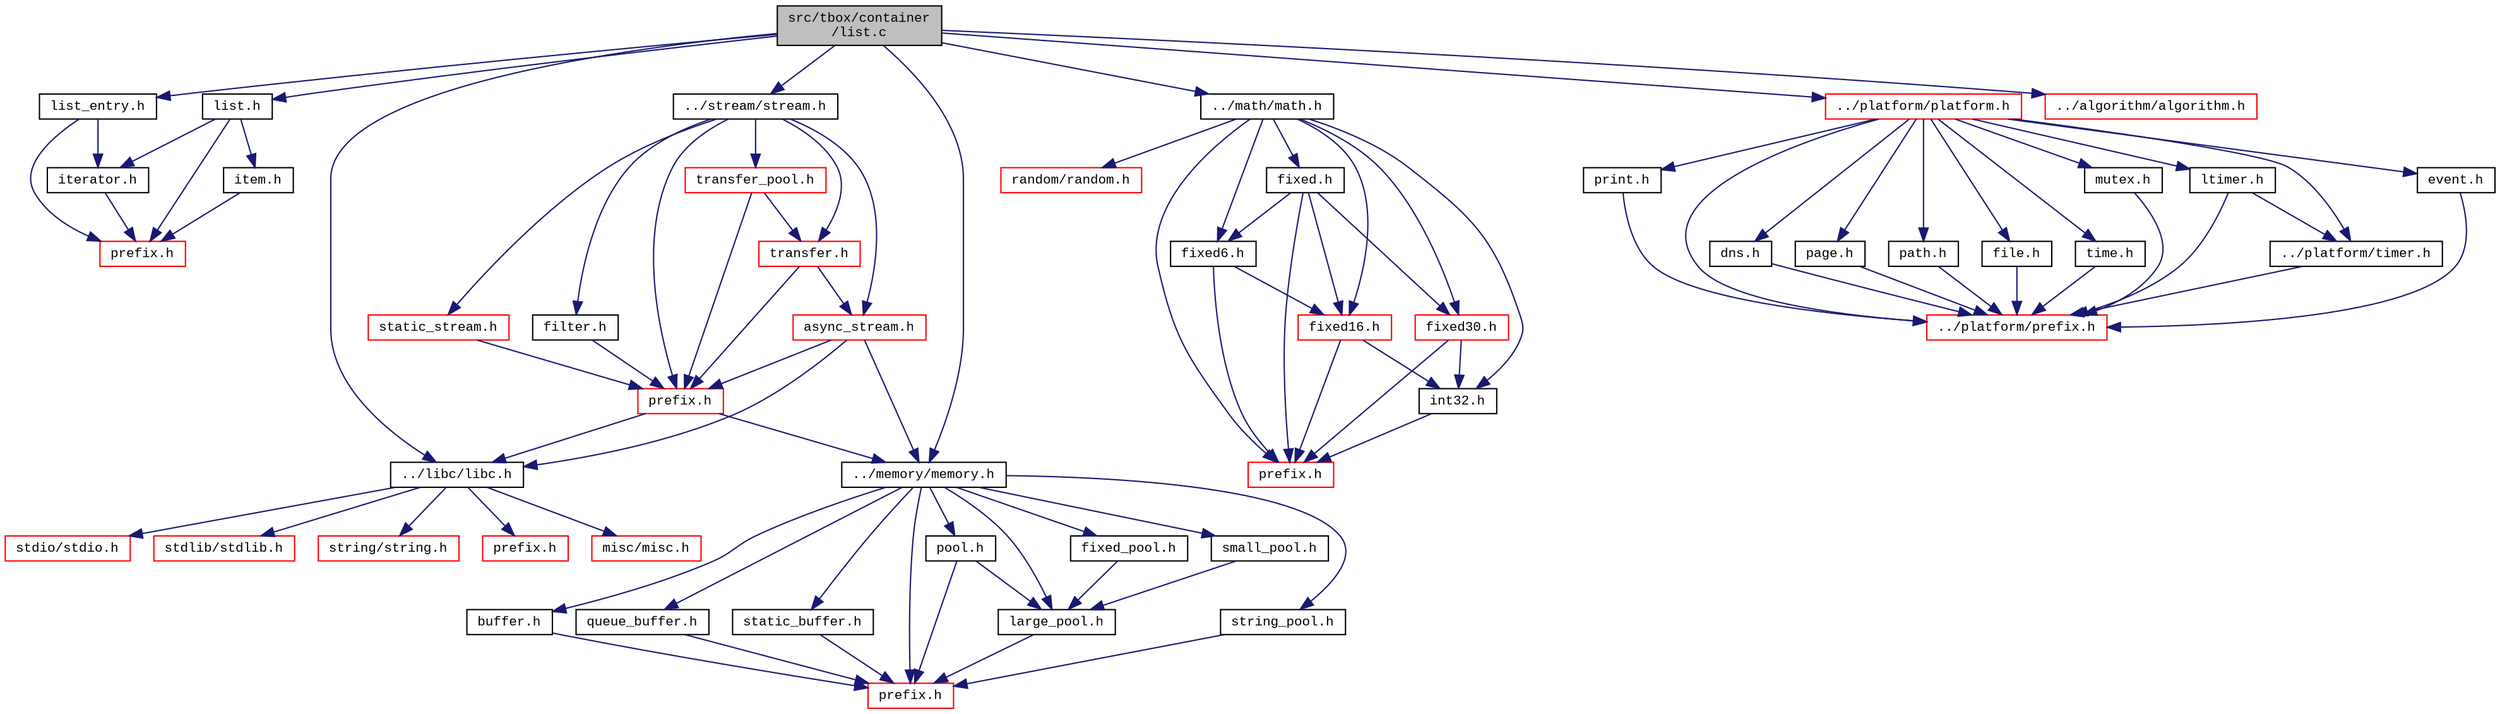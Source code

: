 digraph "src/tbox/container/list.c"
{
  edge [fontname="CourierNew",fontsize="10",labelfontname="CourierNew",labelfontsize="10"];
  node [fontname="CourierNew",fontsize="10",shape=record];
  Node1 [label="src/tbox/container\l/list.c",height=0.2,width=0.4,color="black", fillcolor="grey75", style="filled" fontcolor="black"];
  Node1 -> Node2 [color="midnightblue",fontsize="10",style="solid"];
  Node2 [label="list.h",height=0.2,width=0.4,color="black", fillcolor="white", style="filled",URL="$da/d23/list_8h.html"];
  Node2 -> Node3 [color="midnightblue",fontsize="10",style="solid"];
  Node3 [label="prefix.h",height=0.2,width=0.4,color="red", fillcolor="white", style="filled",URL="$d9/d38/container_2prefix_8h_source.html"];
  Node2 -> Node4 [color="midnightblue",fontsize="10",style="solid"];
  Node4 [label="item.h",height=0.2,width=0.4,color="black", fillcolor="white", style="filled",URL="$df/d1f/item_8h.html"];
  Node4 -> Node3 [color="midnightblue",fontsize="10",style="solid"];
  Node2 -> Node5 [color="midnightblue",fontsize="10",style="solid"];
  Node5 [label="iterator.h",height=0.2,width=0.4,color="black", fillcolor="white", style="filled",URL="$df/d22/iterator_8h.html"];
  Node5 -> Node3 [color="midnightblue",fontsize="10",style="solid"];
  Node1 -> Node6 [color="midnightblue",fontsize="10",style="solid"];
  Node6 [label="list_entry.h",height=0.2,width=0.4,color="black", fillcolor="white", style="filled",URL="$d6/d60/list__entry_8h.html"];
  Node6 -> Node3 [color="midnightblue",fontsize="10",style="solid"];
  Node6 -> Node5 [color="midnightblue",fontsize="10",style="solid"];
  Node1 -> Node7 [color="midnightblue",fontsize="10",style="solid"];
  Node7 [label="../libc/libc.h",height=0.2,width=0.4,color="black", fillcolor="white", style="filled",URL="$db/dc8/libc_8h.html"];
  Node7 -> Node8 [color="midnightblue",fontsize="10",style="solid"];
  Node8 [label="prefix.h",height=0.2,width=0.4,color="red", fillcolor="white", style="filled",URL="$d4/df0/libc_2prefix_8h_source.html"];
  Node7 -> Node9 [color="midnightblue",fontsize="10",style="solid"];
  Node9 [label="misc/misc.h",height=0.2,width=0.4,color="red", fillcolor="white", style="filled",URL="$d4/d08/misc_8h.html"];
  Node7 -> Node10 [color="midnightblue",fontsize="10",style="solid"];
  Node10 [label="stdio/stdio.h",height=0.2,width=0.4,color="red", fillcolor="white", style="filled",URL="$d6/dd1/stdio_8h.html"];
  Node7 -> Node11 [color="midnightblue",fontsize="10",style="solid"];
  Node11 [label="stdlib/stdlib.h",height=0.2,width=0.4,color="red", fillcolor="white", style="filled",URL="$dc/d9c/stdlib_8h.html"];
  Node7 -> Node12 [color="midnightblue",fontsize="10",style="solid"];
  Node12 [label="string/string.h",height=0.2,width=0.4,color="red", fillcolor="white", style="filled",URL="$da/d52/libc_2string_2string_8h_source.html"];
  Node1 -> Node13 [color="midnightblue",fontsize="10",style="solid"];
  Node13 [label="../math/math.h",height=0.2,width=0.4,color="black", fillcolor="white", style="filled",URL="$d9/d8c/math_2math_8h_source.html"];
  Node13 -> Node14 [color="midnightblue",fontsize="10",style="solid"];
  Node14 [label="prefix.h",height=0.2,width=0.4,color="red", fillcolor="white", style="filled",URL="$d5/d8d/math_2prefix_8h_source.html"];
  Node13 -> Node15 [color="midnightblue",fontsize="10",style="solid"];
  Node15 [label="int32.h",height=0.2,width=0.4,color="black", fillcolor="white", style="filled",URL="$d9/d74/int32_8h.html"];
  Node15 -> Node14 [color="midnightblue",fontsize="10",style="solid"];
  Node13 -> Node16 [color="midnightblue",fontsize="10",style="solid"];
  Node16 [label="fixed6.h",height=0.2,width=0.4,color="black", fillcolor="white", style="filled",URL="$da/df6/fixed6_8h.html"];
  Node16 -> Node14 [color="midnightblue",fontsize="10",style="solid"];
  Node16 -> Node17 [color="midnightblue",fontsize="10",style="solid"];
  Node17 [label="fixed16.h",height=0.2,width=0.4,color="red", fillcolor="white", style="filled",URL="$d1/d1f/fixed16_8h.html"];
  Node17 -> Node14 [color="midnightblue",fontsize="10",style="solid"];
  Node17 -> Node15 [color="midnightblue",fontsize="10",style="solid"];
  Node13 -> Node17 [color="midnightblue",fontsize="10",style="solid"];
  Node13 -> Node18 [color="midnightblue",fontsize="10",style="solid"];
  Node18 [label="fixed30.h",height=0.2,width=0.4,color="red", fillcolor="white", style="filled",URL="$d0/de2/fixed30_8h.html"];
  Node18 -> Node14 [color="midnightblue",fontsize="10",style="solid"];
  Node18 -> Node15 [color="midnightblue",fontsize="10",style="solid"];
  Node13 -> Node19 [color="midnightblue",fontsize="10",style="solid"];
  Node19 [label="fixed.h",height=0.2,width=0.4,color="black", fillcolor="white", style="filled",URL="$dd/d58/fixed_8h.html"];
  Node19 -> Node14 [color="midnightblue",fontsize="10",style="solid"];
  Node19 -> Node16 [color="midnightblue",fontsize="10",style="solid"];
  Node19 -> Node17 [color="midnightblue",fontsize="10",style="solid"];
  Node19 -> Node18 [color="midnightblue",fontsize="10",style="solid"];
  Node13 -> Node20 [color="midnightblue",fontsize="10",style="solid"];
  Node20 [label="random/random.h",height=0.2,width=0.4,color="red", fillcolor="white", style="filled",URL="$d1/d79/random_8h.html"];
  Node1 -> Node21 [color="midnightblue",fontsize="10",style="solid"];
  Node21 [label="../memory/memory.h",height=0.2,width=0.4,color="black", fillcolor="white", style="filled",URL="$dd/d7b/memory_2memory_8h_source.html"];
  Node21 -> Node22 [color="midnightblue",fontsize="10",style="solid"];
  Node22 [label="prefix.h",height=0.2,width=0.4,color="red", fillcolor="white", style="filled",URL="$d0/dad/memory_2prefix_8h_source.html"];
  Node21 -> Node23 [color="midnightblue",fontsize="10",style="solid"];
  Node23 [label="pool.h",height=0.2,width=0.4,color="black", fillcolor="white", style="filled",URL="$db/db7/pool_8h.html"];
  Node23 -> Node22 [color="midnightblue",fontsize="10",style="solid"];
  Node23 -> Node24 [color="midnightblue",fontsize="10",style="solid"];
  Node24 [label="large_pool.h",height=0.2,width=0.4,color="black", fillcolor="white", style="filled",URL="$db/d2d/large__pool_8h.html"];
  Node24 -> Node22 [color="midnightblue",fontsize="10",style="solid"];
  Node21 -> Node25 [color="midnightblue",fontsize="10",style="solid"];
  Node25 [label="fixed_pool.h",height=0.2,width=0.4,color="black", fillcolor="white", style="filled",URL="$dd/dd0/fixed__pool_8h.html"];
  Node25 -> Node24 [color="midnightblue",fontsize="10",style="solid"];
  Node21 -> Node24 [color="midnightblue",fontsize="10",style="solid"];
  Node21 -> Node26 [color="midnightblue",fontsize="10",style="solid"];
  Node26 [label="small_pool.h",height=0.2,width=0.4,color="black", fillcolor="white", style="filled",URL="$d1/d34/small__pool_8h.html"];
  Node26 -> Node24 [color="midnightblue",fontsize="10",style="solid"];
  Node21 -> Node27 [color="midnightblue",fontsize="10",style="solid"];
  Node27 [label="string_pool.h",height=0.2,width=0.4,color="black", fillcolor="white", style="filled",URL="$db/d9d/string__pool_8h.html"];
  Node27 -> Node22 [color="midnightblue",fontsize="10",style="solid"];
  Node21 -> Node28 [color="midnightblue",fontsize="10",style="solid"];
  Node28 [label="buffer.h",height=0.2,width=0.4,color="black", fillcolor="white", style="filled",URL="$d5/d08/buffer_8h.html"];
  Node28 -> Node22 [color="midnightblue",fontsize="10",style="solid"];
  Node21 -> Node29 [color="midnightblue",fontsize="10",style="solid"];
  Node29 [label="queue_buffer.h",height=0.2,width=0.4,color="black", fillcolor="white", style="filled",URL="$d8/d9d/queue__buffer_8h.html"];
  Node29 -> Node22 [color="midnightblue",fontsize="10",style="solid"];
  Node21 -> Node30 [color="midnightblue",fontsize="10",style="solid"];
  Node30 [label="static_buffer.h",height=0.2,width=0.4,color="black", fillcolor="white", style="filled",URL="$d4/d2b/static__buffer_8h.html"];
  Node30 -> Node22 [color="midnightblue",fontsize="10",style="solid"];
  Node1 -> Node31 [color="midnightblue",fontsize="10",style="solid"];
  Node31 [label="../stream/stream.h",height=0.2,width=0.4,color="black", fillcolor="white", style="filled",URL="$d8/d95/stream_8h.html"];
  Node31 -> Node32 [color="midnightblue",fontsize="10",style="solid"];
  Node32 [label="prefix.h",height=0.2,width=0.4,color="red", fillcolor="white", style="filled",URL="$d2/dd0/stream_2prefix_8h_source.html"];
  Node32 -> Node7 [color="midnightblue",fontsize="10",style="solid"];
  Node32 -> Node21 [color="midnightblue",fontsize="10",style="solid"];
  Node31 -> Node33 [color="midnightblue",fontsize="10",style="solid"];
  Node33 [label="async_stream.h",height=0.2,width=0.4,color="red", fillcolor="white", style="filled",URL="$d0/d4d/async__stream_8h.html"];
  Node33 -> Node32 [color="midnightblue",fontsize="10",style="solid"];
  Node33 -> Node7 [color="midnightblue",fontsize="10",style="solid"];
  Node33 -> Node21 [color="midnightblue",fontsize="10",style="solid"];
  Node31 -> Node34 [color="midnightblue",fontsize="10",style="solid"];
  Node34 [label="static_stream.h",height=0.2,width=0.4,color="red", fillcolor="white", style="filled",URL="$d4/deb/static__stream_8h.html"];
  Node34 -> Node32 [color="midnightblue",fontsize="10",style="solid"];
  Node31 -> Node35 [color="midnightblue",fontsize="10",style="solid"];
  Node35 [label="transfer.h",height=0.2,width=0.4,color="red", fillcolor="white", style="filled",URL="$d3/dc8/transfer_8h.html"];
  Node35 -> Node32 [color="midnightblue",fontsize="10",style="solid"];
  Node35 -> Node33 [color="midnightblue",fontsize="10",style="solid"];
  Node31 -> Node36 [color="midnightblue",fontsize="10",style="solid"];
  Node36 [label="transfer_pool.h",height=0.2,width=0.4,color="red", fillcolor="white", style="filled",URL="$d0/dc6/transfer__pool_8h.html"];
  Node36 -> Node32 [color="midnightblue",fontsize="10",style="solid"];
  Node36 -> Node35 [color="midnightblue",fontsize="10",style="solid"];
  Node31 -> Node37 [color="midnightblue",fontsize="10",style="solid"];
  Node37 [label="filter.h",height=0.2,width=0.4,color="black", fillcolor="white", style="filled",URL="$dd/de7/filter_8h.html"];
  Node37 -> Node32 [color="midnightblue",fontsize="10",style="solid"];
  Node1 -> Node38 [color="midnightblue",fontsize="10",style="solid"];
  Node38 [label="../platform/platform.h",height=0.2,width=0.4,color="red", fillcolor="white", style="filled",URL="$de/d03/platform_8h.html"];
  Node38 -> Node39 [color="midnightblue",fontsize="10",style="solid"];
  Node39 [label="../platform/prefix.h",height=0.2,width=0.4,color="red", fillcolor="white", style="filled",URL="$db/dfa/platform_2prefix_8h_source.html"];
  Node38 -> Node40 [color="midnightblue",fontsize="10",style="solid"];
  Node40 [label="dns.h",height=0.2,width=0.4,color="black", fillcolor="white", style="filled",URL="$d9/d31/platform_2dns_8h_source.html"];
  Node40 -> Node39 [color="midnightblue",fontsize="10",style="solid"];
  Node38 -> Node41 [color="midnightblue",fontsize="10",style="solid"];
  Node41 [label="page.h",height=0.2,width=0.4,color="black", fillcolor="white", style="filled",URL="$de/dad/page_8h.html"];
  Node41 -> Node39 [color="midnightblue",fontsize="10",style="solid"];
  Node38 -> Node42 [color="midnightblue",fontsize="10",style="solid"];
  Node42 [label="path.h",height=0.2,width=0.4,color="black", fillcolor="white", style="filled",URL="$d7/dd4/path_8h_source.html"];
  Node42 -> Node39 [color="midnightblue",fontsize="10",style="solid"];
  Node38 -> Node43 [color="midnightblue",fontsize="10",style="solid"];
  Node43 [label="file.h",height=0.2,width=0.4,color="black", fillcolor="white", style="filled",URL="$d2/d4d/file_8h.html"];
  Node43 -> Node39 [color="midnightblue",fontsize="10",style="solid"];
  Node38 -> Node44 [color="midnightblue",fontsize="10",style="solid"];
  Node44 [label="time.h",height=0.2,width=0.4,color="black", fillcolor="white", style="filled",URL="$db/d97/platform_2time_8h_source.html"];
  Node44 -> Node39 [color="midnightblue",fontsize="10",style="solid"];
  Node38 -> Node45 [color="midnightblue",fontsize="10",style="solid"];
  Node45 [label="mutex.h",height=0.2,width=0.4,color="black", fillcolor="white", style="filled",URL="$d0/df8/mutex_8h.html"];
  Node45 -> Node39 [color="midnightblue",fontsize="10",style="solid"];
  Node38 -> Node46 [color="midnightblue",fontsize="10",style="solid"];
  Node46 [label="event.h",height=0.2,width=0.4,color="black", fillcolor="white", style="filled",URL="$dd/d20/event_8h.html"];
  Node46 -> Node39 [color="midnightblue",fontsize="10",style="solid"];
  Node38 -> Node47 [color="midnightblue",fontsize="10",style="solid"];
  Node47 [label="../platform/timer.h",height=0.2,width=0.4,color="black", fillcolor="white", style="filled",URL="$d5/dd0/timer_8h.html"];
  Node47 -> Node39 [color="midnightblue",fontsize="10",style="solid"];
  Node38 -> Node48 [color="midnightblue",fontsize="10",style="solid"];
  Node48 [label="print.h",height=0.2,width=0.4,color="black", fillcolor="white", style="filled",URL="$d5/d77/print_8h.html"];
  Node48 -> Node39 [color="midnightblue",fontsize="10",style="solid"];
  Node38 -> Node49 [color="midnightblue",fontsize="10",style="solid"];
  Node49 [label="ltimer.h",height=0.2,width=0.4,color="black", fillcolor="white", style="filled",URL="$d5/d7d/ltimer_8h.html"];
  Node49 -> Node39 [color="midnightblue",fontsize="10",style="solid"];
  Node49 -> Node47 [color="midnightblue",fontsize="10",style="solid"];
  Node1 -> Node50 [color="midnightblue",fontsize="10",style="solid"];
  Node50 [label="../algorithm/algorithm.h",height=0.2,width=0.4,color="red", fillcolor="white", style="filled",URL="$df/dd9/algorithm_8h.html"];
}
